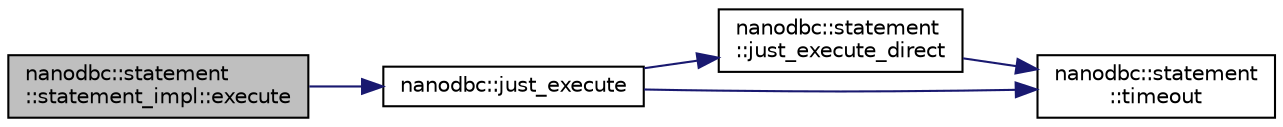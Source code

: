 digraph "nanodbc::statement::statement_impl::execute"
{
 // LATEX_PDF_SIZE
  edge [fontname="Helvetica",fontsize="10",labelfontname="Helvetica",labelfontsize="10"];
  node [fontname="Helvetica",fontsize="10",shape=record];
  rankdir="LR";
  Node64 [label="nanodbc::statement\l::statement_impl::execute",height=0.2,width=0.4,color="black", fillcolor="grey75", style="filled", fontcolor="black",tooltip=" "];
  Node64 -> Node65 [color="midnightblue",fontsize="10",style="solid",fontname="Helvetica"];
  Node65 [label="nanodbc::just_execute",height=0.2,width=0.4,color="black", fillcolor="white", style="filled",URL="$group__mainf.html#gaee1775943fa1c5906cda9341851633c1",tooltip="Opens, prepares, and executes query directly without creating result object."];
  Node65 -> Node66 [color="midnightblue",fontsize="10",style="solid",fontname="Helvetica"];
  Node66 [label="nanodbc::statement\l::just_execute_direct",height=0.2,width=0.4,color="black", fillcolor="white", style="filled",URL="$classnanodbc_1_1statement.html#a1e18b1014feb323c346683a331df7adb",tooltip="Execute the previously prepared query now without constructing result object."];
  Node66 -> Node67 [color="midnightblue",fontsize="10",style="solid",fontname="Helvetica"];
  Node67 [label="nanodbc::statement\l::timeout",height=0.2,width=0.4,color="black", fillcolor="white", style="filled",URL="$classnanodbc_1_1statement.html#adbd1acbbdcc529dc668bfef341593573",tooltip="Sets the number in seconds before query timeout. Default is 0 indicating no timeout."];
  Node65 -> Node67 [color="midnightblue",fontsize="10",style="solid",fontname="Helvetica"];
}
